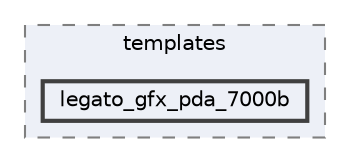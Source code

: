 digraph "C:/microchip/harmony3/gfx/middleware/legato/templates/legato_gfx_pda_7000b"
{
 // INTERACTIVE_SVG=YES
 // LATEX_PDF_SIZE
  bgcolor="transparent";
  edge [fontname=Helvetica,fontsize=10,labelfontname=Helvetica,labelfontsize=10];
  node [fontname=Helvetica,fontsize=10,shape=box,height=0.2,width=0.4];
  compound=true
  subgraph clusterdir_27060b8ba7135d7ec9605be61af03ed3 {
    graph [ bgcolor="#edf0f7", pencolor="grey50", label="templates", fontname=Helvetica,fontsize=10 style="filled,dashed", URL="dir_27060b8ba7135d7ec9605be61af03ed3.html",tooltip=""]
  dir_15a43ae3943659b9bf18cc03c763267c [label="legato_gfx_pda_7000b", fillcolor="#edf0f7", color="grey25", style="filled,bold", URL="dir_15a43ae3943659b9bf18cc03c763267c.html",tooltip=""];
  }
}

